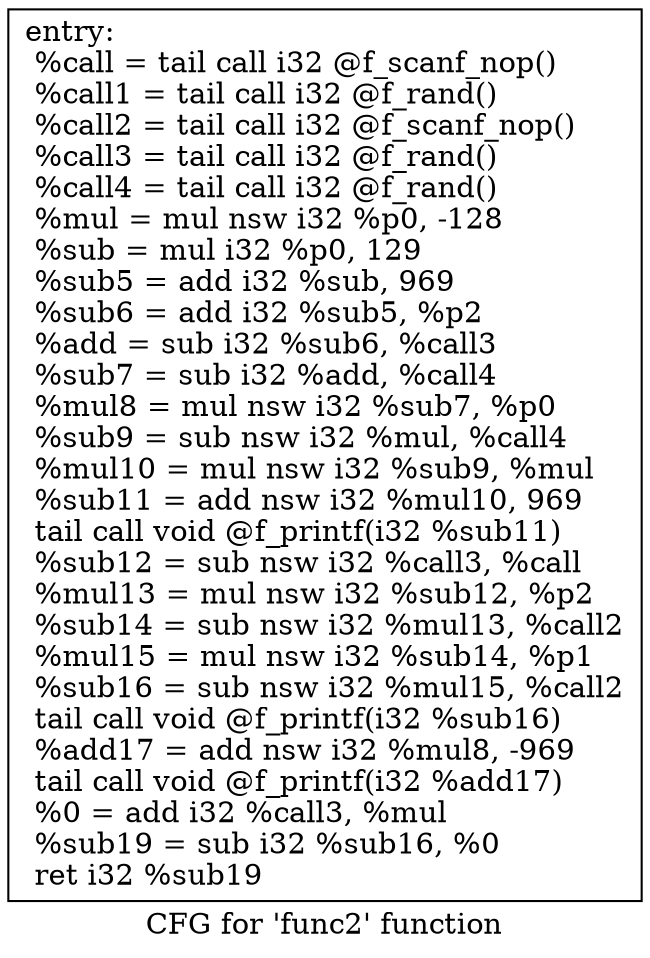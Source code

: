 digraph "CFG for 'func2' function" {
	label="CFG for 'func2' function";

	Node0x5639da861b20 [shape=record,label="{entry:\l  %call = tail call i32 @f_scanf_nop()\l  %call1 = tail call i32 @f_rand()\l  %call2 = tail call i32 @f_scanf_nop()\l  %call3 = tail call i32 @f_rand()\l  %call4 = tail call i32 @f_rand()\l  %mul = mul nsw i32 %p0, -128\l  %sub = mul i32 %p0, 129\l  %sub5 = add i32 %sub, 969\l  %sub6 = add i32 %sub5, %p2\l  %add = sub i32 %sub6, %call3\l  %sub7 = sub i32 %add, %call4\l  %mul8 = mul nsw i32 %sub7, %p0\l  %sub9 = sub nsw i32 %mul, %call4\l  %mul10 = mul nsw i32 %sub9, %mul\l  %sub11 = add nsw i32 %mul10, 969\l  tail call void @f_printf(i32 %sub11)\l  %sub12 = sub nsw i32 %call3, %call\l  %mul13 = mul nsw i32 %sub12, %p2\l  %sub14 = sub nsw i32 %mul13, %call2\l  %mul15 = mul nsw i32 %sub14, %p1\l  %sub16 = sub nsw i32 %mul15, %call2\l  tail call void @f_printf(i32 %sub16)\l  %add17 = add nsw i32 %mul8, -969\l  tail call void @f_printf(i32 %add17)\l  %0 = add i32 %call3, %mul\l  %sub19 = sub i32 %sub16, %0\l  ret i32 %sub19\l}"];
}
